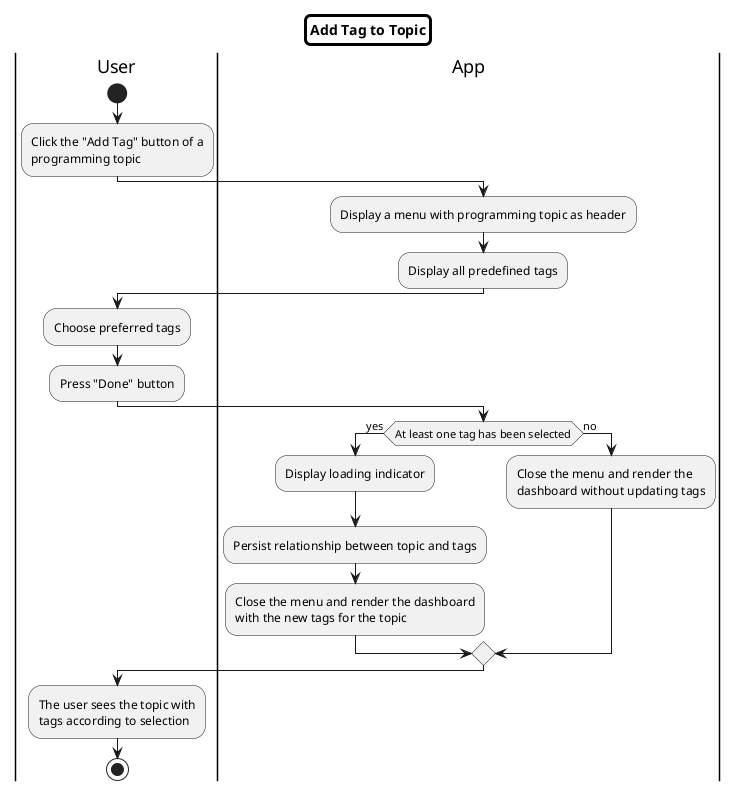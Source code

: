 @startuml
skinparam titleBorderRoundCorner 10
skinparam titleBorderThickness 3
skinparam titleBorderColor black
title Add Tag to Topic

|User|
start
:Click the "Add Tag" button of a 
programming topic;

|App|
:Display a menu with programming topic as header;
:Display all predefined tags;

|User|
:Choose preferred tags;
:Press "Done" button;

|App|

if (At least one tag has been selected) then (yes)
    :Display loading indicator;
    :Persist relationship between topic and tags;
    :Close the menu and render the dashboard
    with the new tags for the topic;
else (no)
    :Close the menu and render the
    dashboard without updating tags;
endif

|User|
:The user sees the topic with 
tags according to selection;
stop
@enduml
